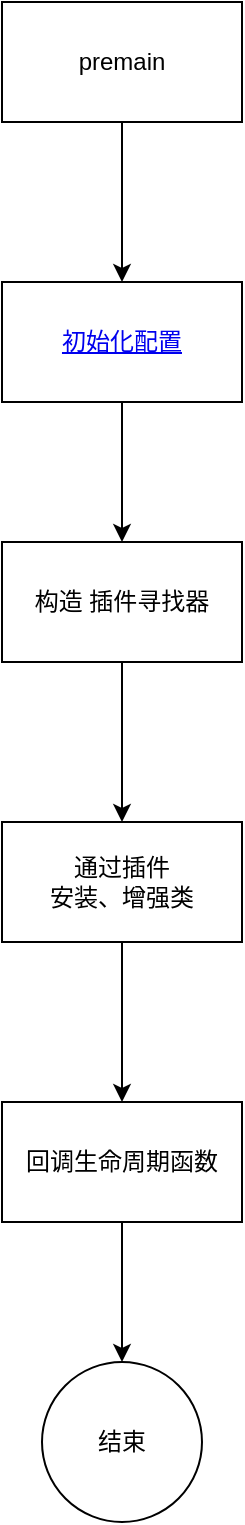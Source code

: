 <mxfile version="24.6.1" type="device">
  <diagram name="第 1 页" id="rxfkqc63uRO0IMu8QWkD">
    <mxGraphModel dx="1036" dy="614" grid="1" gridSize="10" guides="1" tooltips="1" connect="1" arrows="1" fold="1" page="1" pageScale="1" pageWidth="827" pageHeight="1169" math="0" shadow="0">
      <root>
        <mxCell id="0" />
        <mxCell id="1" parent="0" />
        <mxCell id="fTkvGGSf30WEWTq9ndP8-3" value="" style="edgeStyle=orthogonalEdgeStyle;rounded=0;orthogonalLoop=1;jettySize=auto;html=1;" edge="1" parent="1" source="fTkvGGSf30WEWTq9ndP8-1" target="fTkvGGSf30WEWTq9ndP8-2">
          <mxGeometry relative="1" as="geometry" />
        </mxCell>
        <mxCell id="fTkvGGSf30WEWTq9ndP8-1" value="premain" style="rounded=0;whiteSpace=wrap;html=1;" vertex="1" parent="1">
          <mxGeometry x="360" y="140" width="120" height="60" as="geometry" />
        </mxCell>
        <mxCell id="fTkvGGSf30WEWTq9ndP8-18" style="edgeStyle=orthogonalEdgeStyle;rounded=0;orthogonalLoop=1;jettySize=auto;html=1;entryX=0.5;entryY=0;entryDx=0;entryDy=0;" edge="1" parent="1" source="fTkvGGSf30WEWTq9ndP8-2" target="fTkvGGSf30WEWTq9ndP8-6">
          <mxGeometry relative="1" as="geometry" />
        </mxCell>
        <mxCell id="fTkvGGSf30WEWTq9ndP8-2" value="&lt;a href=&quot;.1.1.skywalking-agent 初始化配置.drawio&quot;&gt;初始化配置&lt;/a&gt;" style="whiteSpace=wrap;html=1;rounded=0;" vertex="1" parent="1">
          <mxGeometry x="360" y="280" width="120" height="60" as="geometry" />
        </mxCell>
        <mxCell id="fTkvGGSf30WEWTq9ndP8-9" value="" style="edgeStyle=orthogonalEdgeStyle;rounded=0;orthogonalLoop=1;jettySize=auto;html=1;" edge="1" parent="1" source="fTkvGGSf30WEWTq9ndP8-6" target="fTkvGGSf30WEWTq9ndP8-8">
          <mxGeometry relative="1" as="geometry" />
        </mxCell>
        <mxCell id="fTkvGGSf30WEWTq9ndP8-6" value="构造 插件寻找器" style="whiteSpace=wrap;html=1;rounded=0;" vertex="1" parent="1">
          <mxGeometry x="360" y="410" width="120" height="60" as="geometry" />
        </mxCell>
        <mxCell id="fTkvGGSf30WEWTq9ndP8-11" value="" style="edgeStyle=orthogonalEdgeStyle;rounded=0;orthogonalLoop=1;jettySize=auto;html=1;" edge="1" parent="1" source="fTkvGGSf30WEWTq9ndP8-8" target="fTkvGGSf30WEWTq9ndP8-10">
          <mxGeometry relative="1" as="geometry" />
        </mxCell>
        <mxCell id="fTkvGGSf30WEWTq9ndP8-8" value="通过插件&lt;div&gt;安装、增强类&lt;/div&gt;" style="whiteSpace=wrap;html=1;rounded=0;" vertex="1" parent="1">
          <mxGeometry x="360" y="550" width="120" height="60" as="geometry" />
        </mxCell>
        <mxCell id="fTkvGGSf30WEWTq9ndP8-15" value="" style="edgeStyle=orthogonalEdgeStyle;rounded=0;orthogonalLoop=1;jettySize=auto;html=1;" edge="1" parent="1" source="fTkvGGSf30WEWTq9ndP8-10" target="fTkvGGSf30WEWTq9ndP8-14">
          <mxGeometry relative="1" as="geometry" />
        </mxCell>
        <mxCell id="fTkvGGSf30WEWTq9ndP8-10" value="回调生命周期函数" style="whiteSpace=wrap;html=1;rounded=0;" vertex="1" parent="1">
          <mxGeometry x="360" y="690" width="120" height="60" as="geometry" />
        </mxCell>
        <mxCell id="fTkvGGSf30WEWTq9ndP8-14" value="结束" style="ellipse;whiteSpace=wrap;html=1;rounded=0;" vertex="1" parent="1">
          <mxGeometry x="380" y="820" width="80" height="80" as="geometry" />
        </mxCell>
      </root>
    </mxGraphModel>
  </diagram>
</mxfile>
